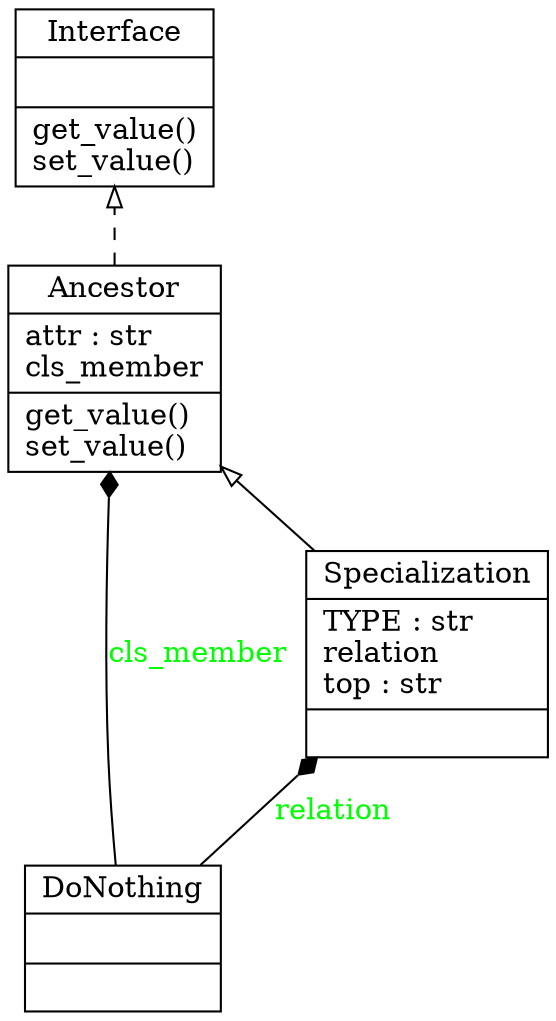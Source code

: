 digraph "classes_No_Name" {
charset="utf-8"
rankdir=BT
"0" [label="{Ancestor|attr : str\lcls_member\l|get_value()\lset_value()\l}", shape="record"];
"1" [label="{DoNothing|\l|}", shape="record"];
"2" [label="{Interface|\l|get_value()\lset_value()\l}", shape="record"];
"3" [label="{Specialization|TYPE : str\lrelation\ltop : str\l|}", shape="record"];
"3" -> "0" [arrowhead="empty", arrowtail="none"];
"0" -> "2" [arrowhead="empty", arrowtail="node", style="dashed"];
"1" -> "0" [arrowhead="diamond", arrowtail="none", fontcolor="green", label="cls_member", style="solid"];
"1" -> "3" [arrowhead="diamond", arrowtail="none", fontcolor="green", label="relation", style="solid"];
}
